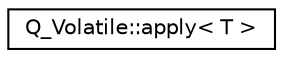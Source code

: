 digraph "Graphical Class Hierarchy"
{
  edge [fontname="Helvetica",fontsize="10",labelfontname="Helvetica",labelfontsize="10"];
  node [fontname="Helvetica",fontsize="10",shape=record];
  rankdir="LR";
  Node0 [label="Q_Volatile::apply\< T \>",height=0.2,width=0.4,color="black", fillcolor="white", style="filled",URL="$struct_q___volatile_1_1apply.html"];
}
